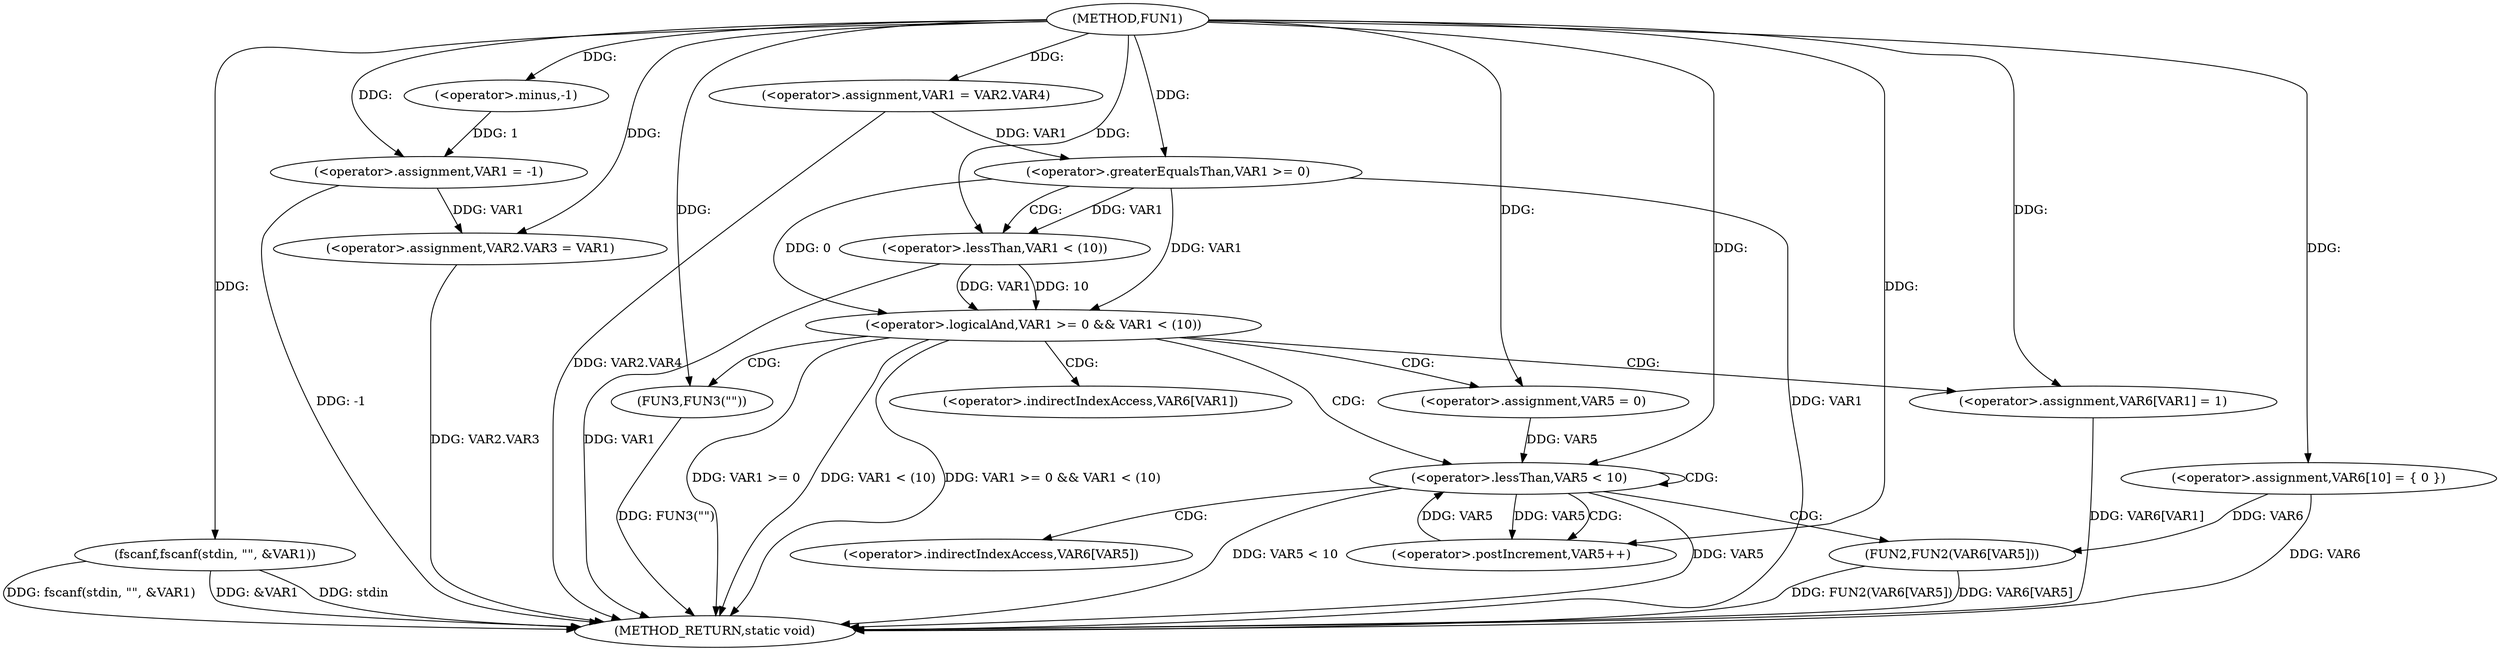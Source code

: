digraph FUN1 {  
"1000100" [label = "(METHOD,FUN1)" ]
"1000162" [label = "(METHOD_RETURN,static void)" ]
"1000104" [label = "(<operator>.assignment,VAR1 = -1)" ]
"1000106" [label = "(<operator>.minus,-1)" ]
"1000108" [label = "(fscanf,fscanf(stdin, \"\", &VAR1))" ]
"1000113" [label = "(<operator>.assignment,VAR2.VAR3 = VAR1)" ]
"1000120" [label = "(<operator>.assignment,VAR1 = VAR2.VAR4)" ]
"1000128" [label = "(<operator>.assignment,VAR6[10] = { 0 })" ]
"1000131" [label = "(<operator>.logicalAnd,VAR1 >= 0 && VAR1 < (10))" ]
"1000132" [label = "(<operator>.greaterEqualsThan,VAR1 >= 0)" ]
"1000135" [label = "(<operator>.lessThan,VAR1 < (10))" ]
"1000139" [label = "(<operator>.assignment,VAR6[VAR1] = 1)" ]
"1000145" [label = "(<operator>.assignment,VAR5 = 0)" ]
"1000148" [label = "(<operator>.lessThan,VAR5 < 10)" ]
"1000151" [label = "(<operator>.postIncrement,VAR5++)" ]
"1000154" [label = "(FUN2,FUN2(VAR6[VAR5]))" ]
"1000160" [label = "(FUN3,FUN3(\"\"))" ]
"1000140" [label = "(<operator>.indirectIndexAccess,VAR6[VAR1])" ]
"1000155" [label = "(<operator>.indirectIndexAccess,VAR6[VAR5])" ]
  "1000108" -> "1000162"  [ label = "DDG: fscanf(stdin, \"\", &VAR1)"] 
  "1000139" -> "1000162"  [ label = "DDG: VAR6[VAR1]"] 
  "1000132" -> "1000162"  [ label = "DDG: VAR1"] 
  "1000154" -> "1000162"  [ label = "DDG: FUN2(VAR6[VAR5])"] 
  "1000108" -> "1000162"  [ label = "DDG: &VAR1"] 
  "1000131" -> "1000162"  [ label = "DDG: VAR1 >= 0 && VAR1 < (10)"] 
  "1000113" -> "1000162"  [ label = "DDG: VAR2.VAR3"] 
  "1000160" -> "1000162"  [ label = "DDG: FUN3(\"\")"] 
  "1000131" -> "1000162"  [ label = "DDG: VAR1 >= 0"] 
  "1000128" -> "1000162"  [ label = "DDG: VAR6"] 
  "1000154" -> "1000162"  [ label = "DDG: VAR6[VAR5]"] 
  "1000148" -> "1000162"  [ label = "DDG: VAR5"] 
  "1000148" -> "1000162"  [ label = "DDG: VAR5 < 10"] 
  "1000131" -> "1000162"  [ label = "DDG: VAR1 < (10)"] 
  "1000135" -> "1000162"  [ label = "DDG: VAR1"] 
  "1000120" -> "1000162"  [ label = "DDG: VAR2.VAR4"] 
  "1000104" -> "1000162"  [ label = "DDG: -1"] 
  "1000108" -> "1000162"  [ label = "DDG: stdin"] 
  "1000106" -> "1000104"  [ label = "DDG: 1"] 
  "1000100" -> "1000104"  [ label = "DDG: "] 
  "1000100" -> "1000106"  [ label = "DDG: "] 
  "1000100" -> "1000108"  [ label = "DDG: "] 
  "1000104" -> "1000113"  [ label = "DDG: VAR1"] 
  "1000100" -> "1000113"  [ label = "DDG: "] 
  "1000100" -> "1000120"  [ label = "DDG: "] 
  "1000100" -> "1000128"  [ label = "DDG: "] 
  "1000132" -> "1000131"  [ label = "DDG: VAR1"] 
  "1000132" -> "1000131"  [ label = "DDG: 0"] 
  "1000120" -> "1000132"  [ label = "DDG: VAR1"] 
  "1000100" -> "1000132"  [ label = "DDG: "] 
  "1000135" -> "1000131"  [ label = "DDG: VAR1"] 
  "1000135" -> "1000131"  [ label = "DDG: 10"] 
  "1000132" -> "1000135"  [ label = "DDG: VAR1"] 
  "1000100" -> "1000135"  [ label = "DDG: "] 
  "1000100" -> "1000139"  [ label = "DDG: "] 
  "1000100" -> "1000145"  [ label = "DDG: "] 
  "1000151" -> "1000148"  [ label = "DDG: VAR5"] 
  "1000145" -> "1000148"  [ label = "DDG: VAR5"] 
  "1000100" -> "1000148"  [ label = "DDG: "] 
  "1000148" -> "1000151"  [ label = "DDG: VAR5"] 
  "1000100" -> "1000151"  [ label = "DDG: "] 
  "1000128" -> "1000154"  [ label = "DDG: VAR6"] 
  "1000100" -> "1000160"  [ label = "DDG: "] 
  "1000131" -> "1000145"  [ label = "CDG: "] 
  "1000131" -> "1000160"  [ label = "CDG: "] 
  "1000131" -> "1000139"  [ label = "CDG: "] 
  "1000131" -> "1000148"  [ label = "CDG: "] 
  "1000131" -> "1000140"  [ label = "CDG: "] 
  "1000132" -> "1000135"  [ label = "CDG: "] 
  "1000148" -> "1000155"  [ label = "CDG: "] 
  "1000148" -> "1000154"  [ label = "CDG: "] 
  "1000148" -> "1000151"  [ label = "CDG: "] 
  "1000148" -> "1000148"  [ label = "CDG: "] 
}
